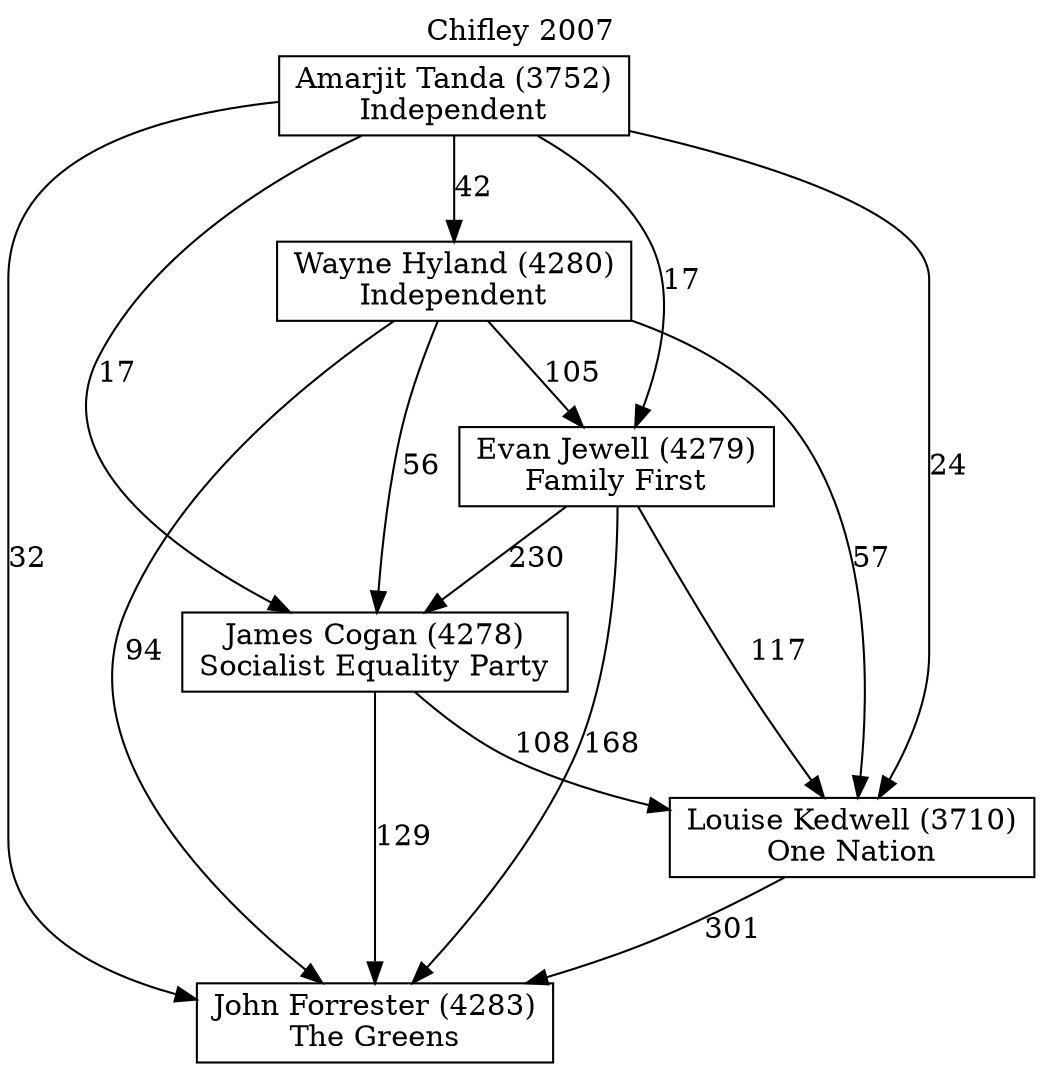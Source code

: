 // House preference flow
digraph "John Forrester (4283)_Chifley_2007" {
	graph [label="Chifley 2007" labelloc=t mclimit=10]
	node [shape=box]
	"Amarjit Tanda (3752)" [label="Amarjit Tanda (3752)
Independent"]
	"Evan Jewell (4279)" [label="Evan Jewell (4279)
Family First"]
	"James Cogan (4278)" [label="James Cogan (4278)
Socialist Equality Party"]
	"John Forrester (4283)" [label="John Forrester (4283)
The Greens"]
	"Louise Kedwell (3710)" [label="Louise Kedwell (3710)
One Nation"]
	"Wayne Hyland (4280)" [label="Wayne Hyland (4280)
Independent"]
	"Amarjit Tanda (3752)" -> "Evan Jewell (4279)" [label=17]
	"Amarjit Tanda (3752)" -> "James Cogan (4278)" [label=17]
	"Amarjit Tanda (3752)" -> "John Forrester (4283)" [label=32]
	"Amarjit Tanda (3752)" -> "Louise Kedwell (3710)" [label=24]
	"Amarjit Tanda (3752)" -> "Wayne Hyland (4280)" [label=42]
	"Evan Jewell (4279)" -> "James Cogan (4278)" [label=230]
	"Evan Jewell (4279)" -> "John Forrester (4283)" [label=168]
	"Evan Jewell (4279)" -> "Louise Kedwell (3710)" [label=117]
	"James Cogan (4278)" -> "John Forrester (4283)" [label=129]
	"James Cogan (4278)" -> "Louise Kedwell (3710)" [label=108]
	"Louise Kedwell (3710)" -> "John Forrester (4283)" [label=301]
	"Wayne Hyland (4280)" -> "Evan Jewell (4279)" [label=105]
	"Wayne Hyland (4280)" -> "James Cogan (4278)" [label=56]
	"Wayne Hyland (4280)" -> "John Forrester (4283)" [label=94]
	"Wayne Hyland (4280)" -> "Louise Kedwell (3710)" [label=57]
}
